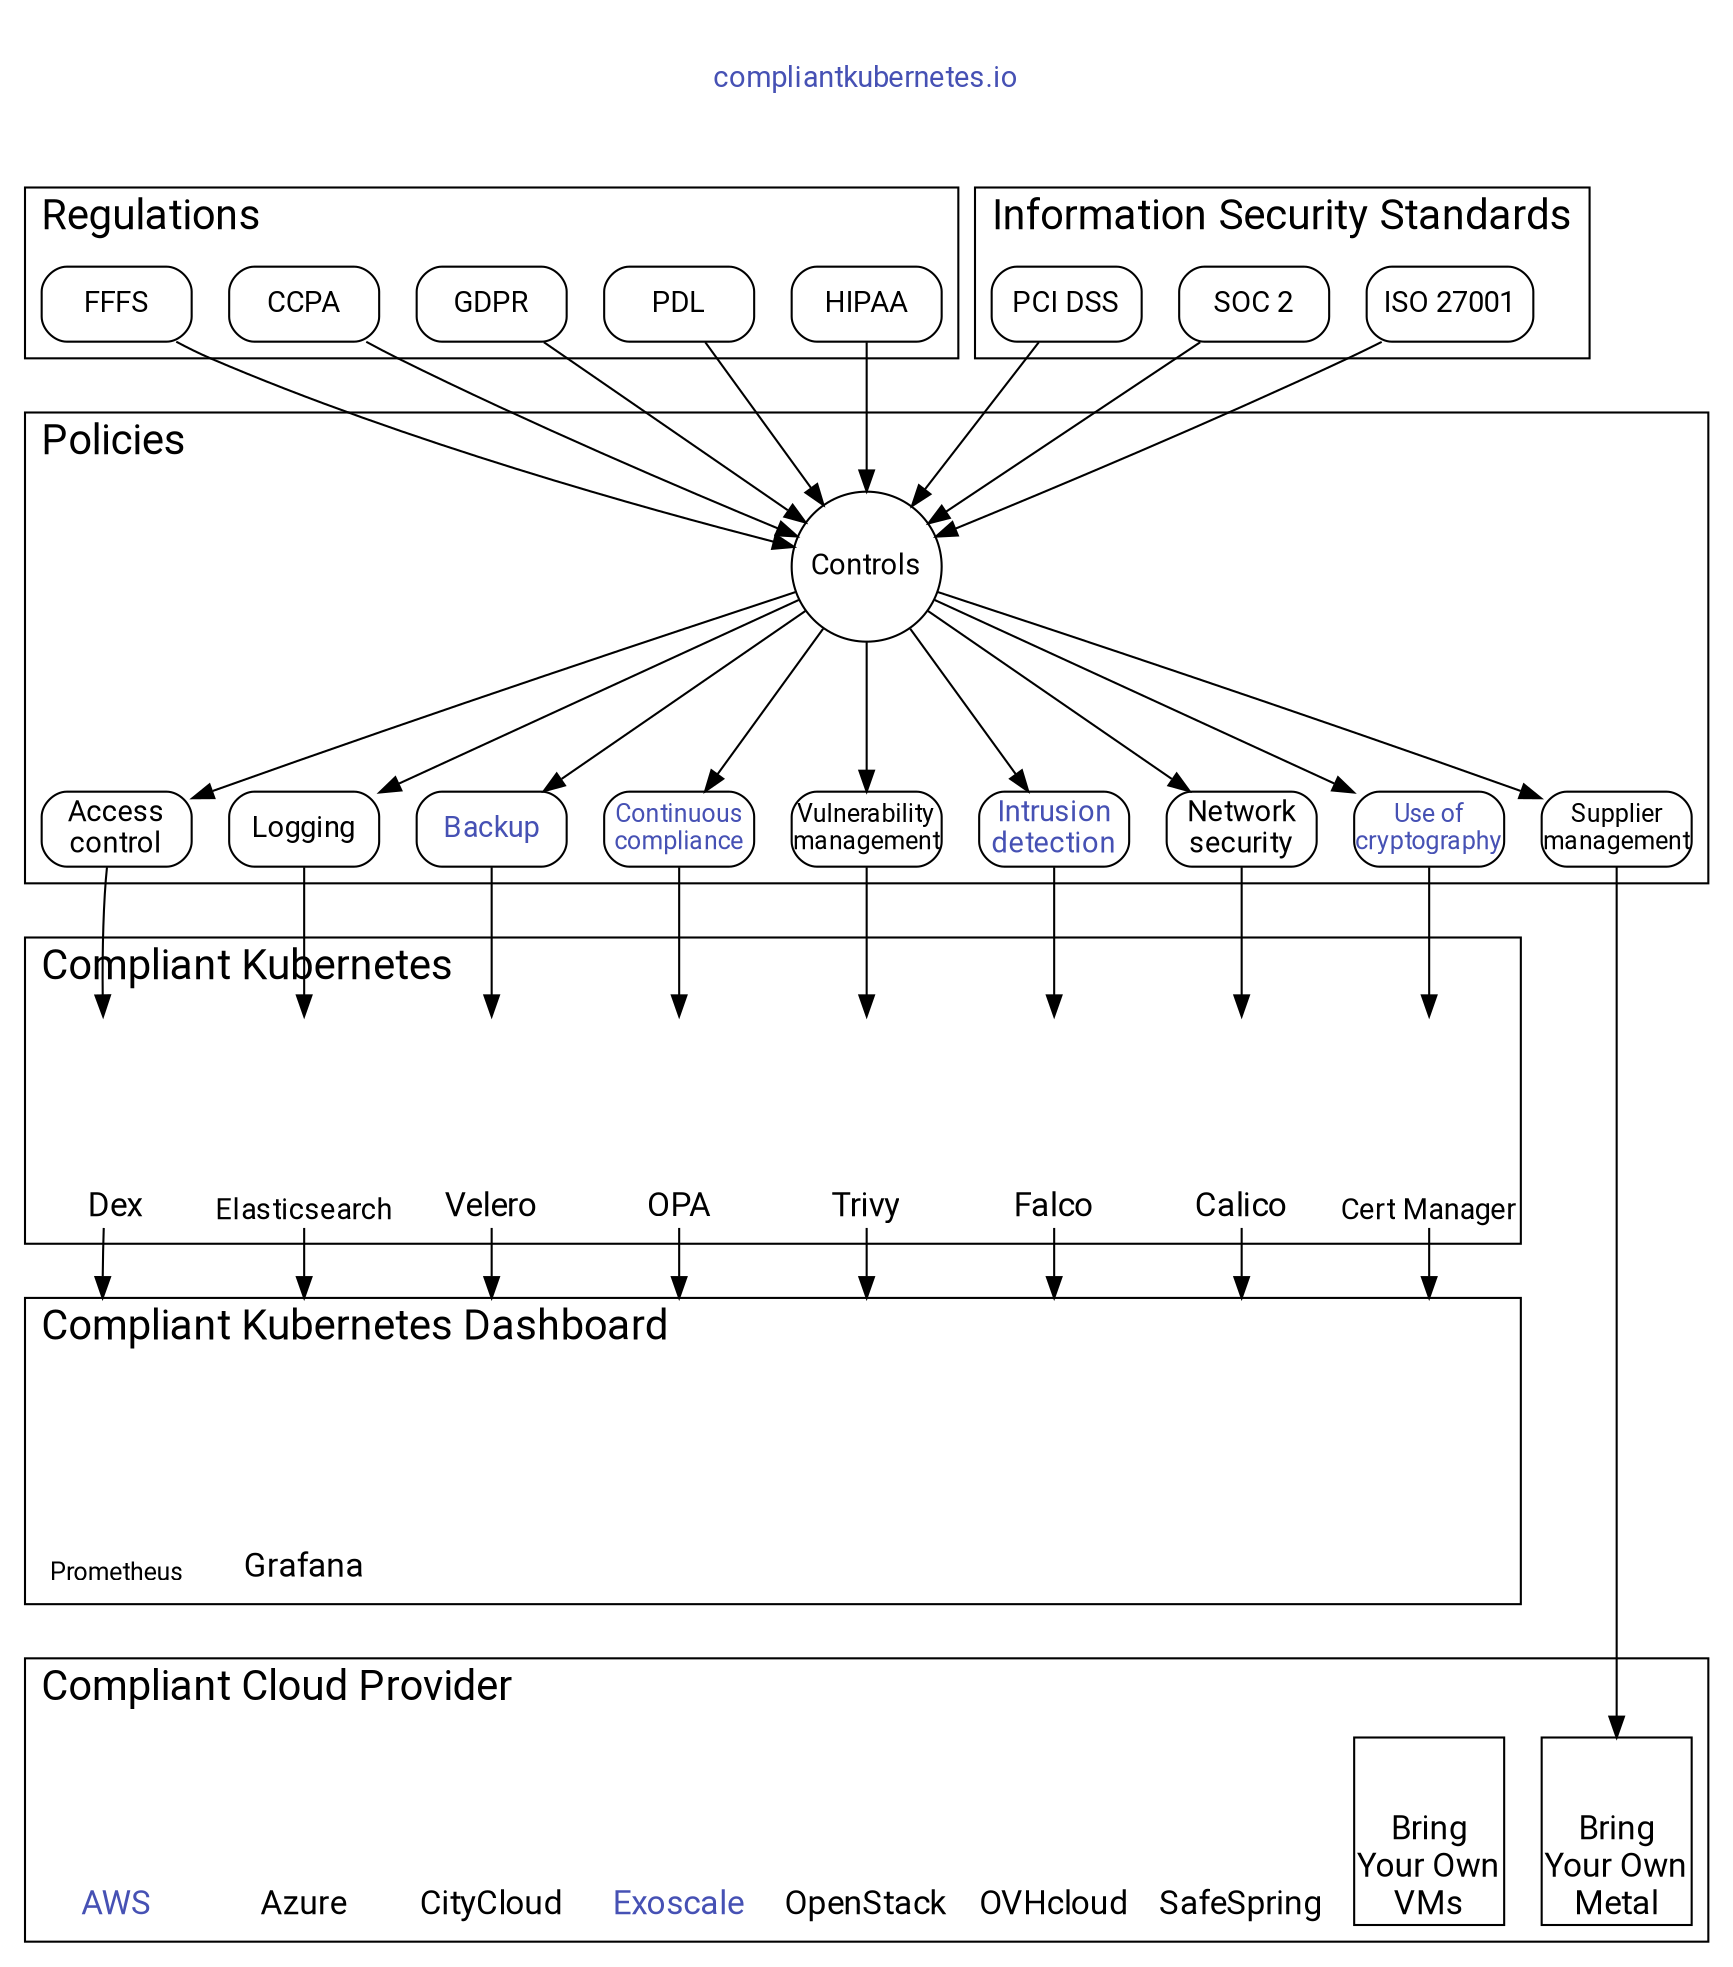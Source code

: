 digraph compliance_basics {
    graph [fontname = "Roboto,BlinkMacSystemFont,Helvetica,Arial,sans-serif"]
    node  [fontname = "Roboto,BlinkMacSystemFont,Helvetica,Arial,sans-serif"]
    edge  [fontname = "Roboto,BlinkMacSystemFont,Helvetica,Arial,sans-serif"]

    compound=true
    graph[labeljust="l", fontsize=20, ranksep=1]

    node[target="_top"]  // Open links in same tab
    subgraph cluster_header {
        style="invis"
        title[
            shape="none"
            label="compliantkubernetes.io"
            fontcolor="#4651b4"
            URL="https://compliantkubernetes.io"
            width=11
        ]
    }

    node[target="_blank"]  // Open links in new tab
    subgraph cluster_regulations {
        label="Regulations"

        node[width=1, shape=box, style=rounded]

        HIPAA[URL="https://www.cdc.gov/phlp/publications/topic/hipaa.html"]
        PDL[URL="https://www.riksdagen.se/sv/dokument-lagar/dokument/svensk-forfattningssamling/patientdatalag-2008355_sfs-2008-355"]
        GDPR[URL="https://gdpr.eu/"]
        CCPA[URL="https://oag.ca.gov/privacy/ccpa"]
        FFFS[URL="https://www.fi.se/en/our-registers/search-fffs/2014/20145/"]
    }

    subgraph cluster_isms {
        label="Information Security Standards"

        node[width=1, shape=box, style=rounded]

        iso27k[
            label="ISO 27001"
            URL="https://www.isms.online/iso-27001/"
        ]
        soc2[
            label="SOC 2"
            URL="https://www.aicpa.org/interestareas/frc/assuranceadvisoryservices/aicpasoc2report.html"
        ]
        pcidss[
            label="PCI DSS"
            URL="https://www.pcisecuritystandards.org/"
        ]
    }

    node[target="_top"]  // Open links in same tab
    subgraph cluster_policies {
        label="Policies"

        node[width=1, shape=circle, fixedsize=true]

        { HIPAA, PDL, GDPR, CCPA, FFFS } -> Controls
        { iso27k, soc2, pcidss } -> Controls

        node[
            width=1
            shape=box
            style=rounded
        ]
        Controls -> {
            access[label="Access\ncontrol"]
            logging[
                label="Logging"
            ]
            backups[
                label="Backup"
                URL="/ciso-guide/backup/"
                fontcolor="#4651b4"
            ]
            continuous[
                label="Continuous\ncompliance"
                URL="/ciso-guide/policy-as-code/"
                fontcolor="#4651b4"
                fontsize=12
            ]
            vulnerability[
                label="Vulnerability\nmanagement"
                fontsize=12
            ]
            intrusion[
                label="Intrusion\ndetection"
                URL="/ciso-guide/intrusion-detection/"
                fontcolor="#4651b4"
            ]
            network[label="Network\nsecurity"]
            crypto[
                label="Use of\ncryptography"
                URL="/ciso-guide/cryptography/"
                fontcolor="#4651b4"
                fontsize=12
            ]
            supplier[
                label="Supplier\nmanagement"
                fontsize=12
            ]
        }

        // SPECIAL NODES FOR ALIGNMENT
        controls2[style=invis]
    }

    node[target="_blank"]  // Open links in new tab
    subgraph cluster_implementation {
        label="Compliant Kubernetes"

        node[
            shape=none
            label=""
            width=1
            height=1.4
            labelloc=b
            fixedsize=true
            imagescale=true
            imagepos=tc
            fontsize=16
        ]

        access -> { dex[
            image="logos/project-icons/dex.svg"
            label="Dex"
            URL="https://dexidp.io/"
        ] }
        backups -> { velero[
            image="logos/project-icons/velero.svg"
            label="Velero"
            URL="https://velero.io"
        ] }
        logging -> { elasticsearch[
            image="logos/project-icons/opendistro.svg"
            label="Elasticsearch"
            URL="https://opendistro.github.io/for-elasticsearch/"
            fontsize=14
        ] }
        continuous -> { opa[
            image="logos/project-icons/opa.svg"
            label="OPA"
            URL="https://open-policy-agent.github.io/gatekeeper/website/docs/"
        ] }
        vulnerability -> { trivy[
            image="logos/project-icons/trivy.svg"
            label="Trivy"
            URL="https://github.com/aquasecurity/trivy"
        ] }
        intrusion -> { falco[
            image="logos/project-icons/falco.svg"
            label="Falco"
            URL="https://falco.org/"
        ] }
        network -> { calico[
            image="logos/project-icons/calico.svg"
            label="Calico"
            URL="https://www.projectcalico.org/"
        ] }
        crypto -> { certmanager[
            image="logos/project-icons/cert-manager.svg"
            label="Cert Manager"
            URL="https://cert-manager.io/"
            fontsize=14
        ] }
    }

    subgraph cluster_audit {
        label="Compliant Kubernetes Dashboard"
        node[
            shape=none,
            label="",
            width=1,
            height=1.4,
            labelloc=b,
            fixedsize=true,
            imagescale=true,
            imagepos=tc,
            fontsize=16,
        ]
        prometheus[
            image="logos/project-icons/prometheus.svg"
            label="Prometheus"
            fontsize=12
            URL="https://prometheus.io/"
        ]
        grafana[
            image="logos/project-icons/grafana.svg"
            label="Grafana"
            URL="https://github.com/grafana/grafana"
        ]

        edge[lhead=cluster_audit]
        dex->prometheus
        elasticsearch->grafana

        // Alignment: We create a lot of invisible nodes "auditNA*" for alignment.
        velero->auditNA1
        opa->auditNA2
        trivy->auditNA3
        falco->auditNA4
        calico->auditNA5
        certmanager->auditNA6
    }

    node[target="_top"]  // Open links in same tab
    subgraph cluster_provider {
        label="Compliant Cloud Provider"

        node[
            shape=none
            label=""
            width=1
            height=1.25
            labelloc=b
            fixedsize=true
            imagescale=true
            imagepos=tc
            fontsize=16
        ]

        aws[
            label="AWS"
            image="logos/cloud-providers/aws.svg"
            URL="/operator-manual/aws/"
            fontcolor="#4651b4"
        ]
        azure[
            label="Azure"
            image="logos/cloud-providers/azure.svg"
        ]
        citycloud[
            label="CityCloud"
            image="logos/cloud-providers/citycloud.png"
        ]
        exoscale[
            label="Exoscale"
            image="logos/cloud-providers/exoscale.svg"
            URL="/operator-manual/exoscale/"
            fontcolor="#4651b4"
        ]
        ovh[
            label="OVHcloud"
            image="logos/cloud-providers/ovh.svg"
        ]
        safespring[
            label="SafeSpring"
            image="logos/cloud-providers/safespring.svg"
        ]
        openstack[
            label="OpenStack"
            image="logos/cloud-providers/openstack.svg"
        ]
        byovm[label="Bring\nYour Own\nVMs",shape=box]
        byom[label="Bring\nYour Own\nMetal",shape=box]

        {
            // ORDERING
            edge[style=invis]
            rank=same
            rankdir=LR
            aws -> azure -> citycloud -> exoscale -> openstack -> ovh -> safespring -> byovm -> byom
        }
    }

    supplier -> byom

    // ALIGNMENT
    edge[weight=1000,style="invis"]
    FFFS -> controls2 -> access -> dex -> prometheus -> aws
    title -> HIPAA
}
